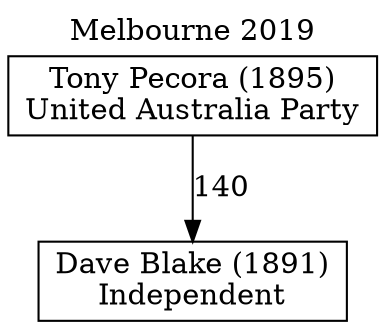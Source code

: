 // House preference flow
digraph "Dave Blake (1891)_Melbourne_2019" {
	graph [label="Melbourne 2019" labelloc=t mclimit=10]
	node [shape=box]
	"Dave Blake (1891)" [label="Dave Blake (1891)
Independent"]
	"Tony Pecora (1895)" [label="Tony Pecora (1895)
United Australia Party"]
	"Tony Pecora (1895)" -> "Dave Blake (1891)" [label=140]
}
